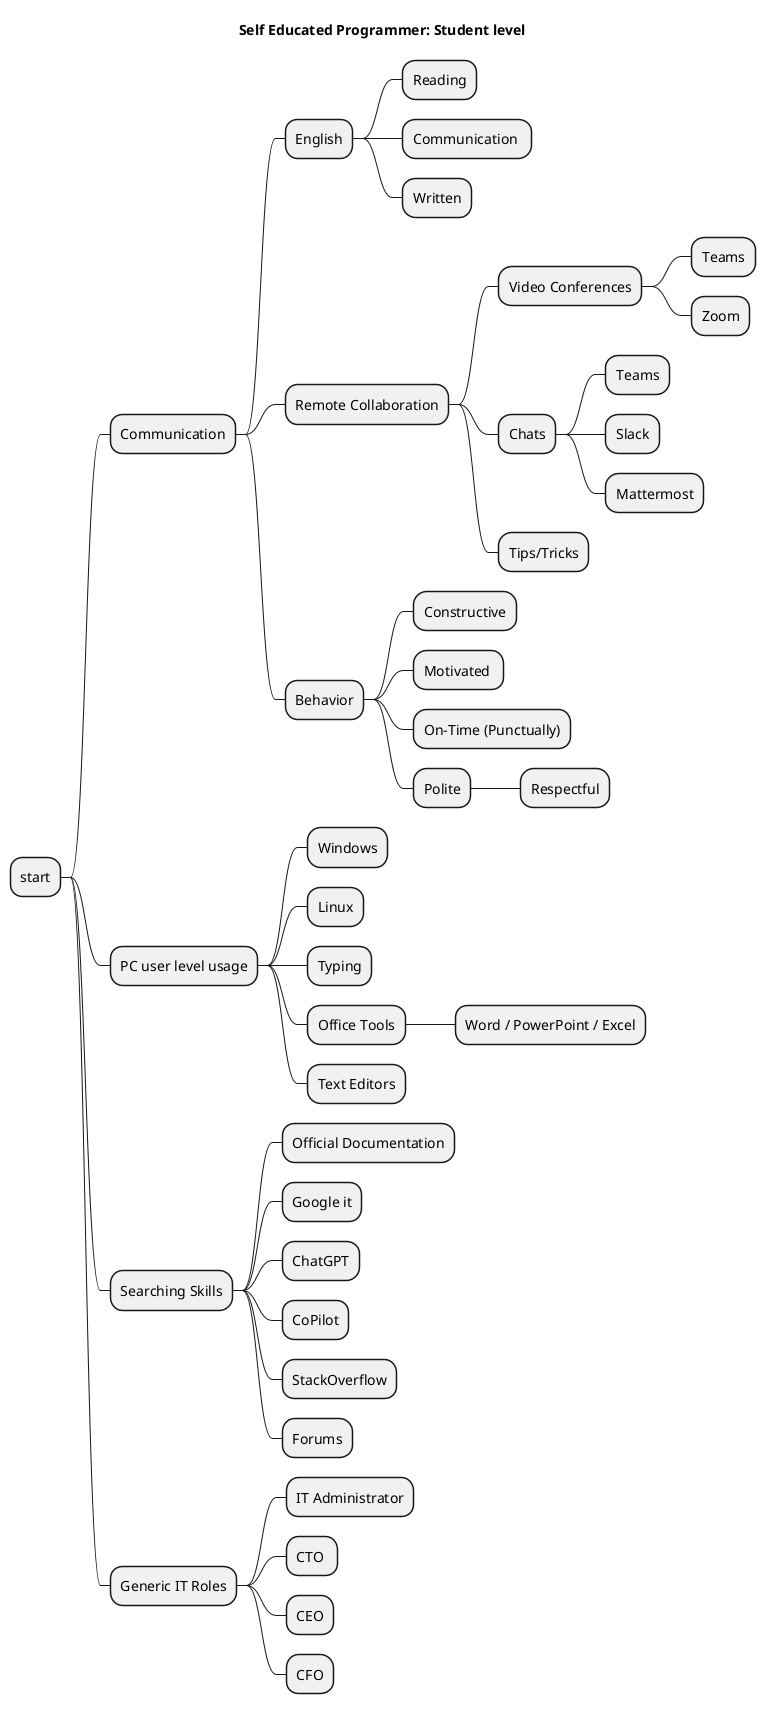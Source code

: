 @startmindmap
title Self Educated Programmer: Student level

* start
** Communication
*** English
**** Reading
**** Communication 
**** Written
*** Remote Collaboration
**** Video Conferences
***** Teams
***** Zoom
**** Chats
***** Teams
***** Slack
***** Mattermost
**** Tips/Tricks
*** Behavior
**** Constructive
**** Motivated 
**** On-Time (Punctually)
**** Polite
***** Respectful

** PC user level usage
*** Windows
*** Linux
*** Typing
*** Office Tools
**** Word / PowerPoint / Excel
*** Text Editors

** Searching Skills
*** Official Documentation
*** Google it
*** ChatGPT
*** CoPilot
*** StackOverflow
*** Forums
** Generic IT Roles
*** IT Administrator
*** CTO 
*** CEO
*** CFO

@endmindmap
